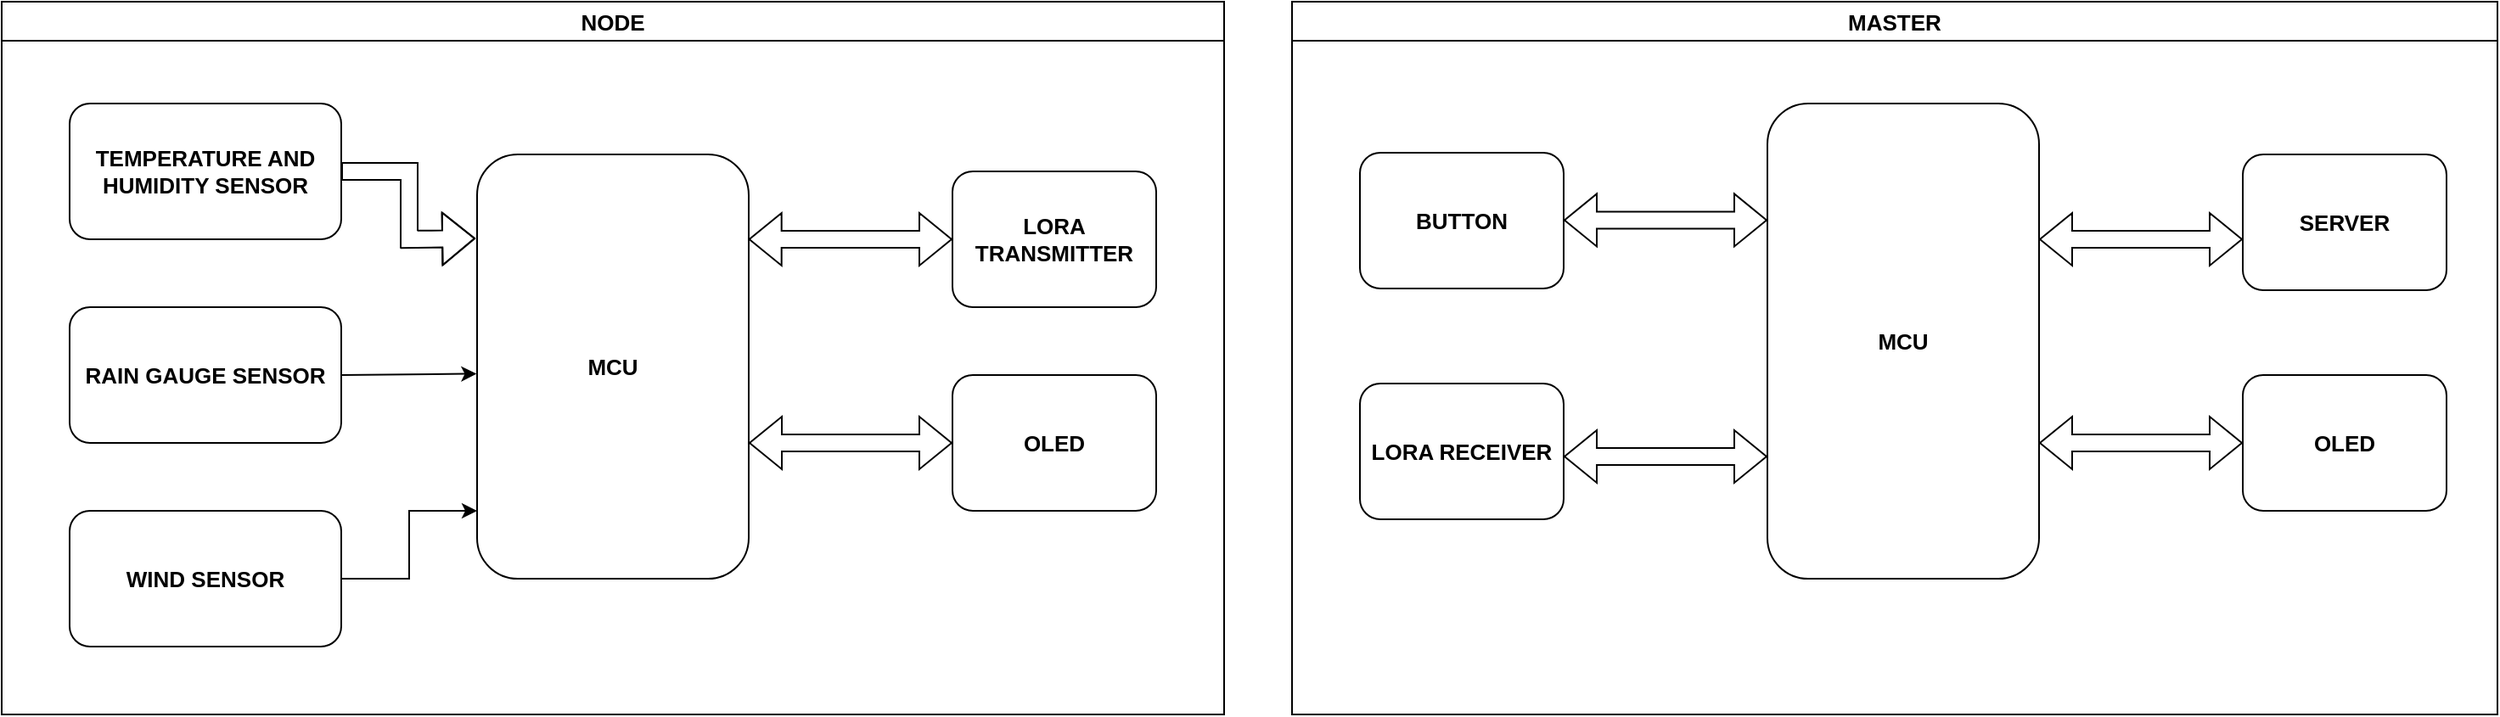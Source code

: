 <mxfile version="24.8.3">
  <diagram name="Trang-1" id="w_1mqhQIYZNEhbcirQNn">
    <mxGraphModel dx="2012" dy="1062" grid="0" gridSize="10" guides="1" tooltips="1" connect="1" arrows="1" fold="1" page="1" pageScale="1" pageWidth="1654" pageHeight="2336" math="0" shadow="0">
      <root>
        <mxCell id="0" />
        <mxCell id="1" parent="0" />
        <mxCell id="Ps7TP6_vOtJuePzotMpY-1" value="&lt;p class=&quot;Listlevel2&quot; style=&quot;text-indent: 0cm; font-size: 13px;&quot;&gt;&lt;b style=&quot;font-size: 13px;&quot;&gt;TEMPERATURE AND HUMIDITY SENSOR&lt;/b&gt;&lt;/p&gt;" style="rounded=1;whiteSpace=wrap;html=1;fontStyle=1;fontSize=13;" parent="1" vertex="1">
          <mxGeometry x="120" y="320" width="160" height="80" as="geometry" />
        </mxCell>
        <mxCell id="Ps7TP6_vOtJuePzotMpY-2" value="&lt;b style=&quot;font-size: 13px;&quot;&gt;MCU&lt;/b&gt;" style="rounded=1;whiteSpace=wrap;html=1;fontSize=13;" parent="1" vertex="1">
          <mxGeometry x="360" y="350" width="160" height="250" as="geometry" />
        </mxCell>
        <mxCell id="Ps7TP6_vOtJuePzotMpY-3" value="LORA TRANSMITTER" style="rounded=1;whiteSpace=wrap;html=1;fontStyle=1;fontSize=13;" parent="1" vertex="1">
          <mxGeometry x="640" y="360" width="120" height="80" as="geometry" />
        </mxCell>
        <mxCell id="Ps7TP6_vOtJuePzotMpY-4" value="&lt;p class=&quot;Listlevel2&quot; style=&quot;text-indent: 0cm; font-size: 13px;&quot;&gt;RAIN GAUGE SENSOR&lt;/p&gt;" style="rounded=1;whiteSpace=wrap;html=1;fontStyle=1;fontSize=13;" parent="1" vertex="1">
          <mxGeometry x="120" y="440" width="160" height="80" as="geometry" />
        </mxCell>
        <mxCell id="Ps7TP6_vOtJuePzotMpY-5" value="&lt;p class=&quot;Listlevel2&quot; style=&quot;text-indent: 0cm; font-size: 13px;&quot;&gt;WIND SENSOR&lt;/p&gt;" style="rounded=1;whiteSpace=wrap;html=1;fontStyle=1;fontSize=13;" parent="1" vertex="1">
          <mxGeometry x="120" y="560" width="160" height="80" as="geometry" />
        </mxCell>
        <mxCell id="Ps7TP6_vOtJuePzotMpY-7" value="OLED" style="rounded=1;whiteSpace=wrap;html=1;fontStyle=1;fontSize=13;" parent="1" vertex="1">
          <mxGeometry x="640" y="480" width="120" height="80" as="geometry" />
        </mxCell>
        <mxCell id="Ps7TP6_vOtJuePzotMpY-10" value="" style="endArrow=classic;html=1;rounded=0;exitX=1;exitY=0.5;exitDx=0;exitDy=0;entryX=0;entryY=0.84;entryDx=0;entryDy=0;entryPerimeter=0;fontSize=13;" parent="1" source="Ps7TP6_vOtJuePzotMpY-5" target="Ps7TP6_vOtJuePzotMpY-2" edge="1">
          <mxGeometry width="50" height="50" relative="1" as="geometry">
            <mxPoint x="350" y="390" as="sourcePoint" />
            <mxPoint x="320" y="560" as="targetPoint" />
            <Array as="points">
              <mxPoint x="320" y="600" />
              <mxPoint x="320" y="560" />
            </Array>
          </mxGeometry>
        </mxCell>
        <mxCell id="Ps7TP6_vOtJuePzotMpY-11" value="" style="endArrow=classic;html=1;rounded=0;exitX=1;exitY=0.5;exitDx=0;exitDy=0;entryX=-0.002;entryY=0.517;entryDx=0;entryDy=0;entryPerimeter=0;fontSize=13;" parent="1" source="Ps7TP6_vOtJuePzotMpY-4" target="Ps7TP6_vOtJuePzotMpY-2" edge="1">
          <mxGeometry width="50" height="50" relative="1" as="geometry">
            <mxPoint x="320" y="510" as="sourcePoint" />
            <mxPoint x="370" y="460" as="targetPoint" />
          </mxGeometry>
        </mxCell>
        <mxCell id="Ps7TP6_vOtJuePzotMpY-12" value="" style="shape=flexArrow;endArrow=classic;html=1;rounded=0;exitX=1;exitY=0.5;exitDx=0;exitDy=0;entryX=-0.006;entryY=0.198;entryDx=0;entryDy=0;entryPerimeter=0;fontSize=13;endSize=6;strokeWidth=1;" parent="1" source="Ps7TP6_vOtJuePzotMpY-1" target="Ps7TP6_vOtJuePzotMpY-2" edge="1">
          <mxGeometry width="50" height="50" relative="1" as="geometry">
            <mxPoint x="300" y="450" as="sourcePoint" />
            <mxPoint x="350" y="400" as="targetPoint" />
            <Array as="points">
              <mxPoint x="320" y="360" />
              <mxPoint x="320" y="400" />
            </Array>
          </mxGeometry>
        </mxCell>
        <mxCell id="Ps7TP6_vOtJuePzotMpY-14" value="" style="shape=flexArrow;endArrow=classic;startArrow=classic;html=1;rounded=0;entryX=0;entryY=0.5;entryDx=0;entryDy=0;exitX=0.999;exitY=0.2;exitDx=0;exitDy=0;exitPerimeter=0;fontSize=13;" parent="1" source="Ps7TP6_vOtJuePzotMpY-2" target="Ps7TP6_vOtJuePzotMpY-3" edge="1">
          <mxGeometry width="100" height="100" relative="1" as="geometry">
            <mxPoint x="510" y="430" as="sourcePoint" />
            <mxPoint x="610" y="330" as="targetPoint" />
          </mxGeometry>
        </mxCell>
        <mxCell id="Ps7TP6_vOtJuePzotMpY-15" value="" style="shape=flexArrow;endArrow=classic;startArrow=classic;html=1;rounded=0;entryX=0;entryY=0.5;entryDx=0;entryDy=0;exitX=0.999;exitY=0.2;exitDx=0;exitDy=0;exitPerimeter=0;fontSize=13;" parent="1" edge="1">
          <mxGeometry width="100" height="100" relative="1" as="geometry">
            <mxPoint x="520" y="520" as="sourcePoint" />
            <mxPoint x="640" y="520" as="targetPoint" />
          </mxGeometry>
        </mxCell>
        <mxCell id="Ps7TP6_vOtJuePzotMpY-17" value="NODE" style="swimlane;whiteSpace=wrap;html=1;fontSize=13;" parent="1" vertex="1">
          <mxGeometry x="80" y="260" width="720" height="420" as="geometry" />
        </mxCell>
        <mxCell id="Ps7TP6_vOtJuePzotMpY-18" value="&lt;b style=&quot;font-size: 13px;&quot;&gt;MCU&lt;/b&gt;" style="rounded=1;whiteSpace=wrap;html=1;fontSize=13;" parent="1" vertex="1">
          <mxGeometry x="1120" y="320" width="160" height="280" as="geometry" />
        </mxCell>
        <mxCell id="Ps7TP6_vOtJuePzotMpY-23" value="SERVER" style="rounded=1;whiteSpace=wrap;html=1;fontStyle=1;fontSize=13;" parent="1" vertex="1">
          <mxGeometry x="1400" y="350" width="120" height="80" as="geometry" />
        </mxCell>
        <mxCell id="Ps7TP6_vOtJuePzotMpY-24" value="OLED" style="rounded=1;whiteSpace=wrap;html=1;fontStyle=1;fontSize=13;" parent="1" vertex="1">
          <mxGeometry x="1400" y="480" width="120" height="80" as="geometry" />
        </mxCell>
        <mxCell id="Ps7TP6_vOtJuePzotMpY-25" value="" style="shape=flexArrow;endArrow=classic;startArrow=classic;html=1;rounded=0;entryX=0;entryY=0.5;entryDx=0;entryDy=0;exitX=0.999;exitY=0.2;exitDx=0;exitDy=0;exitPerimeter=0;fontSize=13;" parent="1" edge="1">
          <mxGeometry width="100" height="100" relative="1" as="geometry">
            <mxPoint x="1280" y="520" as="sourcePoint" />
            <mxPoint x="1400" y="520" as="targetPoint" />
          </mxGeometry>
        </mxCell>
        <mxCell id="Ps7TP6_vOtJuePzotMpY-26" value="" style="shape=flexArrow;endArrow=classic;startArrow=classic;html=1;rounded=0;entryX=0;entryY=0.5;entryDx=0;entryDy=0;exitX=0.999;exitY=0.2;exitDx=0;exitDy=0;exitPerimeter=0;fontSize=13;" parent="1" edge="1">
          <mxGeometry width="100" height="100" relative="1" as="geometry">
            <mxPoint x="1280" y="400" as="sourcePoint" />
            <mxPoint x="1400" y="400" as="targetPoint" />
          </mxGeometry>
        </mxCell>
        <mxCell id="Ps7TP6_vOtJuePzotMpY-29" value="MASTER" style="swimlane;whiteSpace=wrap;html=1;fontSize=13;" parent="1" vertex="1">
          <mxGeometry x="840" y="260" width="710" height="420" as="geometry" />
        </mxCell>
        <mxCell id="Ps7TP6_vOtJuePzotMpY-19" value="LORA RECEIVER" style="rounded=1;whiteSpace=wrap;html=1;fontStyle=1;fontSize=13;" parent="Ps7TP6_vOtJuePzotMpY-29" vertex="1">
          <mxGeometry x="40" y="225" width="120" height="80" as="geometry" />
        </mxCell>
        <mxCell id="Ps7TP6_vOtJuePzotMpY-27" value="" style="shape=flexArrow;endArrow=classic;startArrow=classic;html=1;rounded=0;entryX=0;entryY=0.5;entryDx=0;entryDy=0;exitX=0.999;exitY=0.2;exitDx=0;exitDy=0;exitPerimeter=0;fontSize=13;" parent="Ps7TP6_vOtJuePzotMpY-29" edge="1">
          <mxGeometry width="100" height="100" relative="1" as="geometry">
            <mxPoint x="160" y="268" as="sourcePoint" />
            <mxPoint x="280" y="268" as="targetPoint" />
          </mxGeometry>
        </mxCell>
        <mxCell id="YelgGijNeql7oRdzOdl3-1" value="BUTTON" style="rounded=1;whiteSpace=wrap;html=1;fontStyle=1;fontSize=13;" vertex="1" parent="Ps7TP6_vOtJuePzotMpY-29">
          <mxGeometry x="40" y="89" width="120" height="80" as="geometry" />
        </mxCell>
        <mxCell id="YelgGijNeql7oRdzOdl3-2" value="" style="shape=flexArrow;endArrow=classic;startArrow=classic;html=1;rounded=0;entryX=0;entryY=0.5;entryDx=0;entryDy=0;exitX=0.999;exitY=0.2;exitDx=0;exitDy=0;exitPerimeter=0;fontSize=13;" edge="1" parent="Ps7TP6_vOtJuePzotMpY-29">
          <mxGeometry width="100" height="100" relative="1" as="geometry">
            <mxPoint x="160" y="128.71" as="sourcePoint" />
            <mxPoint x="280" y="128.71" as="targetPoint" />
          </mxGeometry>
        </mxCell>
      </root>
    </mxGraphModel>
  </diagram>
</mxfile>
